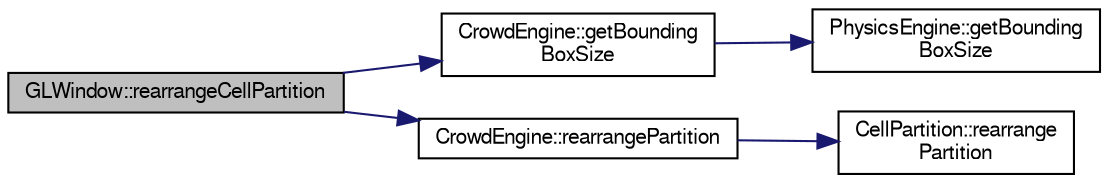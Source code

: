 digraph "GLWindow::rearrangeCellPartition"
{
  edge [fontname="FreeSans",fontsize="10",labelfontname="FreeSans",labelfontsize="10"];
  node [fontname="FreeSans",fontsize="10",shape=record];
  rankdir="LR";
  Node1 [label="GLWindow::rearrangeCellPartition",height=0.2,width=0.4,color="black", fillcolor="grey75", style="filled" fontcolor="black"];
  Node1 -> Node2 [color="midnightblue",fontsize="10",style="solid",fontname="FreeSans"];
  Node2 [label="CrowdEngine::getBounding\lBoxSize",height=0.2,width=0.4,color="black", fillcolor="white", style="filled",URL="$class_crowd_engine.html#a890a26323fdd6e00408114fabfdef4c5"];
  Node2 -> Node3 [color="midnightblue",fontsize="10",style="solid",fontname="FreeSans"];
  Node3 [label="PhysicsEngine::getBounding\lBoxSize",height=0.2,width=0.4,color="black", fillcolor="white", style="filled",URL="$class_physics_engine.html#af148fb73a48e2b1bdf603739886b2fac"];
  Node1 -> Node4 [color="midnightblue",fontsize="10",style="solid",fontname="FreeSans"];
  Node4 [label="CrowdEngine::rearrangePartition",height=0.2,width=0.4,color="black", fillcolor="white", style="filled",URL="$class_crowd_engine.html#ac057511be522c78a66147af05d39f0d0",tooltip="Reconfigure the cell partition with a different size of cell. "];
  Node4 -> Node5 [color="midnightblue",fontsize="10",style="solid",fontname="FreeSans"];
  Node5 [label="CellPartition::rearrange\lPartition",height=0.2,width=0.4,color="black", fillcolor="white", style="filled",URL="$class_cell_partition.html#ad657f8d8ec6fd295e686ddaebf5d399d",tooltip="Recalculate the complete cell partition. This must be done when the cellSize is changed. "];
}
